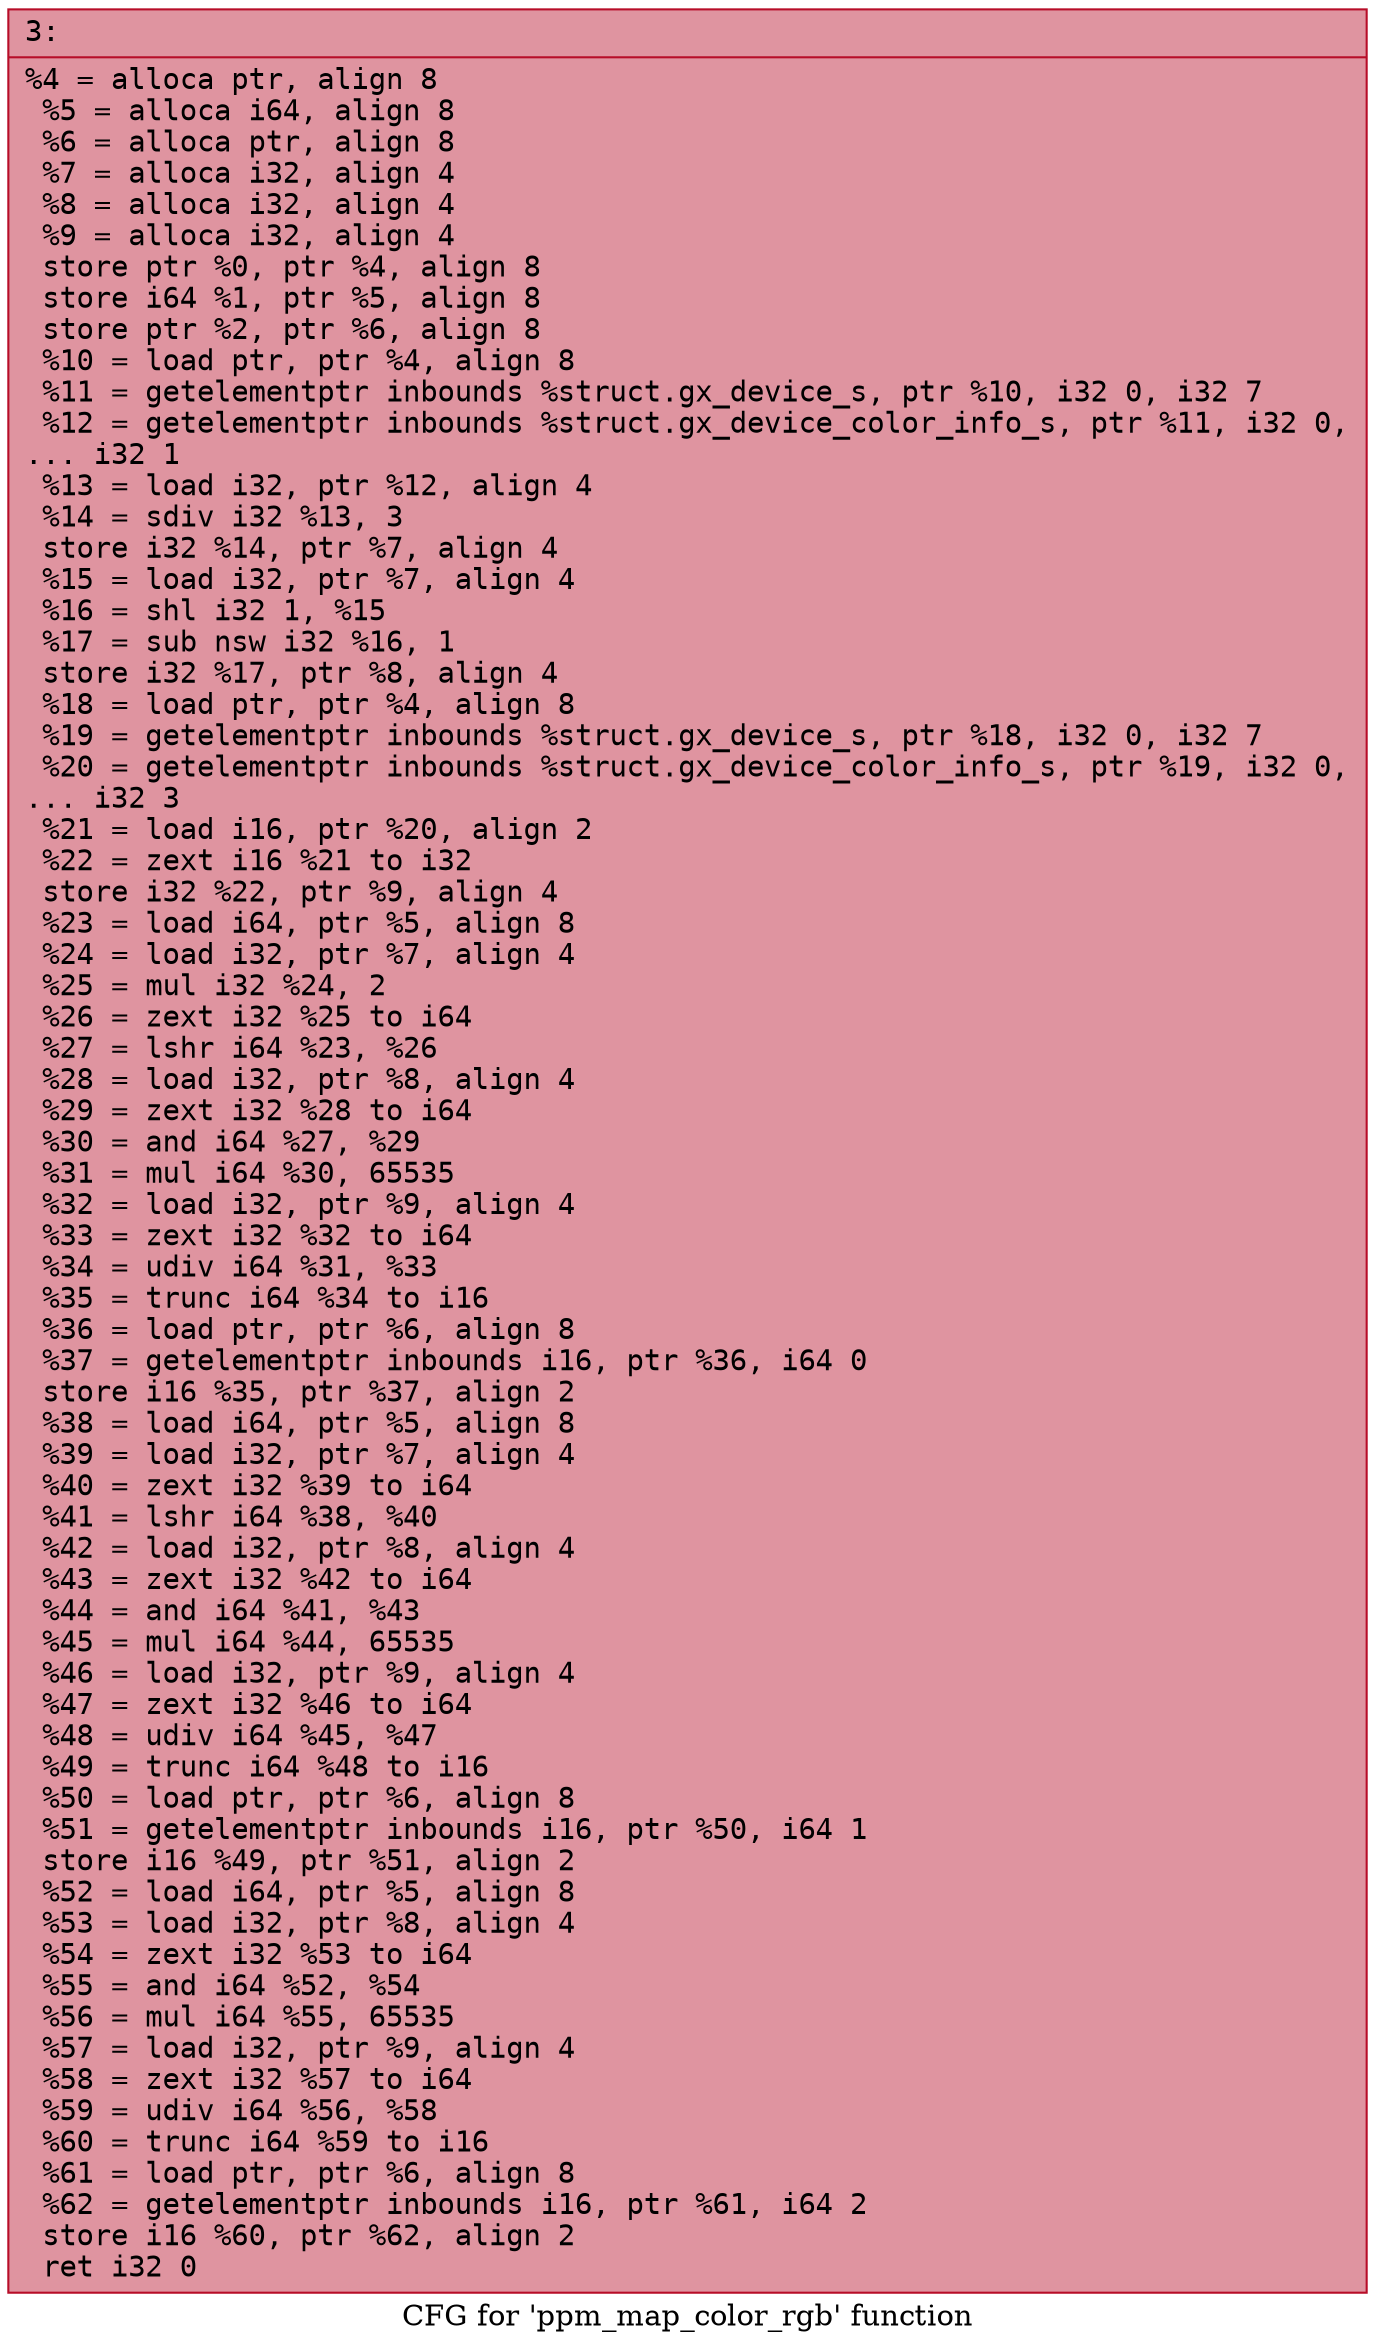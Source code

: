 digraph "CFG for 'ppm_map_color_rgb' function" {
	label="CFG for 'ppm_map_color_rgb' function";

	Node0x6000034c8190 [shape=record,color="#b70d28ff", style=filled, fillcolor="#b70d2870" fontname="Courier",label="{3:\l|  %4 = alloca ptr, align 8\l  %5 = alloca i64, align 8\l  %6 = alloca ptr, align 8\l  %7 = alloca i32, align 4\l  %8 = alloca i32, align 4\l  %9 = alloca i32, align 4\l  store ptr %0, ptr %4, align 8\l  store i64 %1, ptr %5, align 8\l  store ptr %2, ptr %6, align 8\l  %10 = load ptr, ptr %4, align 8\l  %11 = getelementptr inbounds %struct.gx_device_s, ptr %10, i32 0, i32 7\l  %12 = getelementptr inbounds %struct.gx_device_color_info_s, ptr %11, i32 0,\l... i32 1\l  %13 = load i32, ptr %12, align 4\l  %14 = sdiv i32 %13, 3\l  store i32 %14, ptr %7, align 4\l  %15 = load i32, ptr %7, align 4\l  %16 = shl i32 1, %15\l  %17 = sub nsw i32 %16, 1\l  store i32 %17, ptr %8, align 4\l  %18 = load ptr, ptr %4, align 8\l  %19 = getelementptr inbounds %struct.gx_device_s, ptr %18, i32 0, i32 7\l  %20 = getelementptr inbounds %struct.gx_device_color_info_s, ptr %19, i32 0,\l... i32 3\l  %21 = load i16, ptr %20, align 2\l  %22 = zext i16 %21 to i32\l  store i32 %22, ptr %9, align 4\l  %23 = load i64, ptr %5, align 8\l  %24 = load i32, ptr %7, align 4\l  %25 = mul i32 %24, 2\l  %26 = zext i32 %25 to i64\l  %27 = lshr i64 %23, %26\l  %28 = load i32, ptr %8, align 4\l  %29 = zext i32 %28 to i64\l  %30 = and i64 %27, %29\l  %31 = mul i64 %30, 65535\l  %32 = load i32, ptr %9, align 4\l  %33 = zext i32 %32 to i64\l  %34 = udiv i64 %31, %33\l  %35 = trunc i64 %34 to i16\l  %36 = load ptr, ptr %6, align 8\l  %37 = getelementptr inbounds i16, ptr %36, i64 0\l  store i16 %35, ptr %37, align 2\l  %38 = load i64, ptr %5, align 8\l  %39 = load i32, ptr %7, align 4\l  %40 = zext i32 %39 to i64\l  %41 = lshr i64 %38, %40\l  %42 = load i32, ptr %8, align 4\l  %43 = zext i32 %42 to i64\l  %44 = and i64 %41, %43\l  %45 = mul i64 %44, 65535\l  %46 = load i32, ptr %9, align 4\l  %47 = zext i32 %46 to i64\l  %48 = udiv i64 %45, %47\l  %49 = trunc i64 %48 to i16\l  %50 = load ptr, ptr %6, align 8\l  %51 = getelementptr inbounds i16, ptr %50, i64 1\l  store i16 %49, ptr %51, align 2\l  %52 = load i64, ptr %5, align 8\l  %53 = load i32, ptr %8, align 4\l  %54 = zext i32 %53 to i64\l  %55 = and i64 %52, %54\l  %56 = mul i64 %55, 65535\l  %57 = load i32, ptr %9, align 4\l  %58 = zext i32 %57 to i64\l  %59 = udiv i64 %56, %58\l  %60 = trunc i64 %59 to i16\l  %61 = load ptr, ptr %6, align 8\l  %62 = getelementptr inbounds i16, ptr %61, i64 2\l  store i16 %60, ptr %62, align 2\l  ret i32 0\l}"];
}
